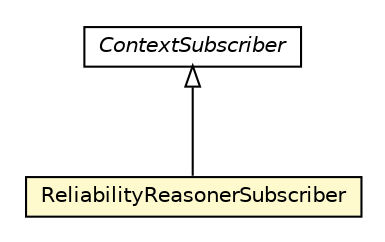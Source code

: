 #!/usr/local/bin/dot
#
# Class diagram 
# Generated by UMLGraph version R5_6-24-gf6e263 (http://www.umlgraph.org/)
#

digraph G {
	edge [fontname="Helvetica",fontsize=10,labelfontname="Helvetica",labelfontsize=10];
	node [fontname="Helvetica",fontsize=10,shape=plaintext];
	nodesep=0.25;
	ranksep=0.5;
	// org.universAAL.reliability.reasoner.ReliabilityReasonerSubscriber
	c4762 [label=<<table title="org.universAAL.reliability.reasoner.ReliabilityReasonerSubscriber" border="0" cellborder="1" cellspacing="0" cellpadding="2" port="p" bgcolor="lemonChiffon" href="./ReliabilityReasonerSubscriber.html">
		<tr><td><table border="0" cellspacing="0" cellpadding="1">
<tr><td align="center" balign="center"> ReliabilityReasonerSubscriber </td></tr>
		</table></td></tr>
		</table>>, URL="./ReliabilityReasonerSubscriber.html", fontname="Helvetica", fontcolor="black", fontsize=10.0];
	//org.universAAL.reliability.reasoner.ReliabilityReasonerSubscriber extends org.universAAL.middleware.context.ContextSubscriber
	c4779:p -> c4762:p [dir=back,arrowtail=empty];
	// org.universAAL.middleware.context.ContextSubscriber
	c4779 [label=<<table title="org.universAAL.middleware.context.ContextSubscriber" border="0" cellborder="1" cellspacing="0" cellpadding="2" port="p" href="http://java.sun.com/j2se/1.4.2/docs/api/org/universAAL/middleware/context/ContextSubscriber.html">
		<tr><td><table border="0" cellspacing="0" cellpadding="1">
<tr><td align="center" balign="center"><font face="Helvetica-Oblique"> ContextSubscriber </font></td></tr>
		</table></td></tr>
		</table>>, URL="http://java.sun.com/j2se/1.4.2/docs/api/org/universAAL/middleware/context/ContextSubscriber.html", fontname="Helvetica", fontcolor="black", fontsize=10.0];
}

